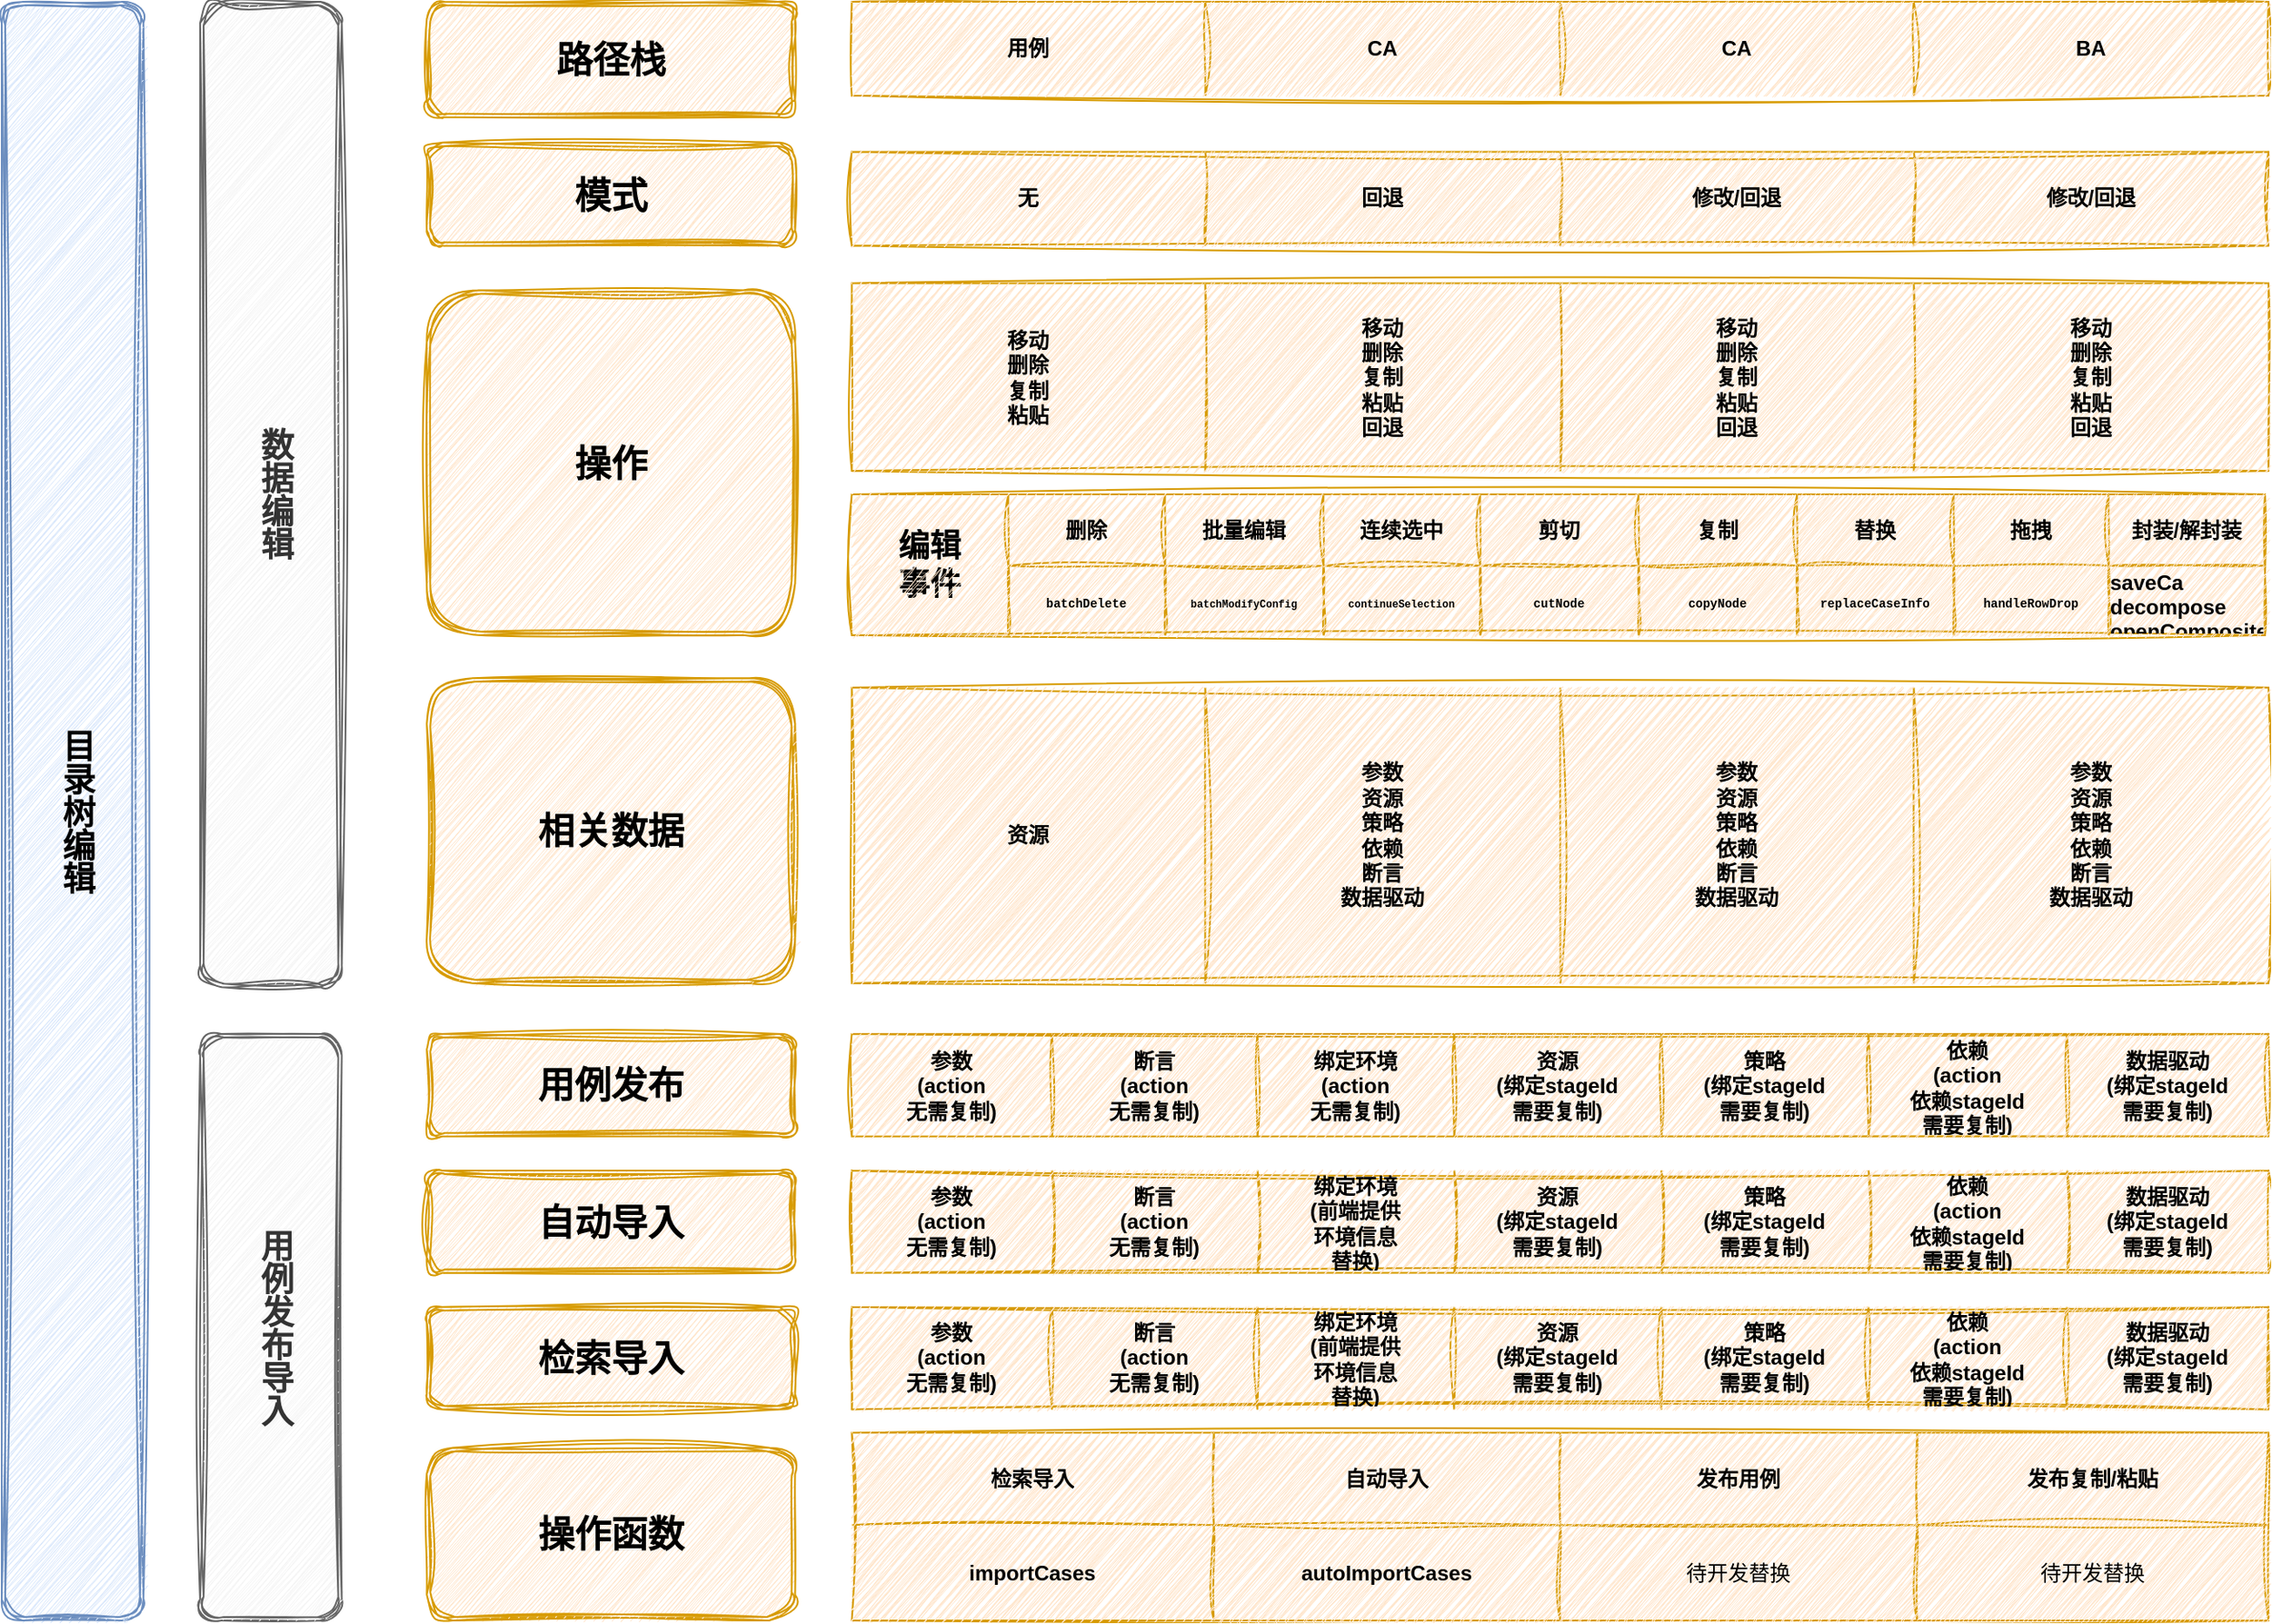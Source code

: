 <mxfile version="24.7.13">
  <diagram name="第 1 页" id="2jIvbOTID2RGHfevsf0Z">
    <mxGraphModel dx="1706" dy="1023" grid="0" gridSize="10" guides="1" tooltips="1" connect="1" arrows="1" fold="1" page="1" pageScale="1" pageWidth="1169" pageHeight="1654" math="0" shadow="0">
      <root>
        <mxCell id="0" />
        <mxCell id="1" parent="0" />
        <mxCell id="aJzNuYuJcPRWzjmUSJ6a-50" value="&lt;div style=&quot;&quot;&gt;&lt;span style=&quot;font-family: Verdana; background-color: initial;&quot;&gt;&lt;font style=&quot;font-size: 19px;&quot;&gt;&lt;b&gt;目录树编辑&lt;/b&gt;&lt;/font&gt;&lt;/span&gt;&lt;br&gt;&lt;/div&gt;" style="shape=ext;double=1;rounded=1;whiteSpace=wrap;html=1;align=center;verticalAlign=middle;fontFamily=Helvetica;fontSize=12;sketch=1;curveFitting=1;jiggle=2;fillColor=#dae8fc;strokeColor=#6c8ebf;horizontal=1;textDirection=vertical-lr;" parent="1" vertex="1">
          <mxGeometry x="370" y="160" width="81.375" height="930.0" as="geometry" />
        </mxCell>
        <mxCell id="kaHUVRl_LLqGkyTW9aTp-2" value="&lt;font face=&quot;Verdana&quot;&gt;&lt;span style=&quot;font-size: 19px;&quot;&gt;&lt;b&gt;数据编辑&lt;/b&gt;&lt;/span&gt;&lt;/font&gt;" style="shape=ext;double=1;rounded=1;whiteSpace=wrap;html=1;align=center;verticalAlign=middle;fontFamily=Helvetica;fontSize=12;sketch=1;curveFitting=1;jiggle=2;fillColor=#f5f5f5;strokeColor=#666666;horizontal=1;textDirection=vertical-lr;fontColor=#333333;" parent="1" vertex="1">
          <mxGeometry x="483.925" y="160" width="81.375" height="566.087" as="geometry" />
        </mxCell>
        <mxCell id="kaHUVRl_LLqGkyTW9aTp-3" value="&lt;font face=&quot;Verdana&quot;&gt;&lt;span style=&quot;font-size: 19px;&quot;&gt;&lt;b&gt;用例发布导入&lt;/b&gt;&lt;/span&gt;&lt;/font&gt;" style="shape=ext;double=1;rounded=1;whiteSpace=wrap;html=1;align=center;verticalAlign=middle;fontFamily=Helvetica;fontSize=12;sketch=1;curveFitting=1;jiggle=2;fillColor=#f5f5f5;strokeColor=#666666;horizontal=1;textDirection=vertical-lr;fontColor=#333333;" parent="1" vertex="1">
          <mxGeometry x="483.925" y="753.043" width="81.375" height="336.957" as="geometry" />
        </mxCell>
        <mxCell id="aJzNuYuJcPRWzjmUSJ6a-13" value="" style="shape=table;startSize=0;container=1;collapsible=0;childLayout=tableLayout;fillColor=#ffe6cc;strokeColor=#d79b00;sketch=1;curveFitting=1;jiggle=2;fontStyle=1;" parent="1" vertex="1">
          <mxGeometry x="858.25" y="160" width="813.75" height="53.913" as="geometry" />
        </mxCell>
        <mxCell id="aJzNuYuJcPRWzjmUSJ6a-14" value="" style="shape=tableRow;horizontal=0;startSize=0;swimlaneHead=0;swimlaneBody=0;strokeColor=#d79b00;top=0;left=0;bottom=0;right=0;collapsible=0;dropTarget=0;fillColor=#ffe6cc;points=[[0,0.5],[1,0.5]];portConstraint=eastwest;fontStyle=1;sketch=1;curveFitting=1;jiggle=2;" parent="aJzNuYuJcPRWzjmUSJ6a-13" vertex="1">
          <mxGeometry width="813.75" height="54" as="geometry" />
        </mxCell>
        <mxCell id="aJzNuYuJcPRWzjmUSJ6a-15" value="用例" style="shape=partialRectangle;html=1;whiteSpace=wrap;connectable=0;strokeColor=#d79b00;overflow=hidden;fillColor=#ffe6cc;top=0;left=0;bottom=0;right=0;pointerEvents=1;fontStyle=1;sketch=1;curveFitting=1;jiggle=2;" parent="aJzNuYuJcPRWzjmUSJ6a-14" vertex="1">
          <mxGeometry width="203" height="54" as="geometry">
            <mxRectangle width="203" height="54" as="alternateBounds" />
          </mxGeometry>
        </mxCell>
        <mxCell id="aJzNuYuJcPRWzjmUSJ6a-16" value="CA" style="shape=partialRectangle;html=1;whiteSpace=wrap;connectable=0;strokeColor=#d79b00;overflow=hidden;fillColor=#ffe6cc;top=0;left=0;bottom=0;right=0;pointerEvents=1;fontStyle=1;sketch=1;curveFitting=1;jiggle=2;" parent="aJzNuYuJcPRWzjmUSJ6a-14" vertex="1">
          <mxGeometry x="203" width="204" height="54" as="geometry">
            <mxRectangle width="204" height="54" as="alternateBounds" />
          </mxGeometry>
        </mxCell>
        <mxCell id="aJzNuYuJcPRWzjmUSJ6a-17" value="CA" style="shape=partialRectangle;html=1;whiteSpace=wrap;connectable=0;strokeColor=#d79b00;overflow=hidden;fillColor=#ffe6cc;top=0;left=0;bottom=0;right=0;pointerEvents=1;fontStyle=1;sketch=1;curveFitting=1;jiggle=2;" parent="aJzNuYuJcPRWzjmUSJ6a-14" vertex="1">
          <mxGeometry x="407" width="203" height="54" as="geometry">
            <mxRectangle width="203" height="54" as="alternateBounds" />
          </mxGeometry>
        </mxCell>
        <mxCell id="aJzNuYuJcPRWzjmUSJ6a-18" value="BA" style="shape=partialRectangle;html=1;whiteSpace=wrap;connectable=0;strokeColor=#d79b00;overflow=hidden;fillColor=#ffe6cc;top=0;left=0;bottom=0;right=0;pointerEvents=1;fontStyle=1;sketch=1;curveFitting=1;jiggle=2;" parent="aJzNuYuJcPRWzjmUSJ6a-14" vertex="1">
          <mxGeometry x="610" width="204" height="54" as="geometry">
            <mxRectangle width="204" height="54" as="alternateBounds" />
          </mxGeometry>
        </mxCell>
        <mxCell id="aJzNuYuJcPRWzjmUSJ6a-25" value="" style="shape=table;startSize=0;container=1;collapsible=0;childLayout=tableLayout;fillColor=#ffe6cc;strokeColor=#d79b00;sketch=1;curveFitting=1;jiggle=2;fontStyle=1;" parent="1" vertex="1">
          <mxGeometry x="858.25" y="321.739" width="813.75" height="107.826" as="geometry" />
        </mxCell>
        <mxCell id="aJzNuYuJcPRWzjmUSJ6a-26" value="" style="shape=tableRow;horizontal=0;startSize=0;swimlaneHead=0;swimlaneBody=0;strokeColor=#d79b00;top=0;left=0;bottom=0;right=0;collapsible=0;dropTarget=0;fillColor=#ffe6cc;points=[[0,0.5],[1,0.5]];portConstraint=eastwest;fontStyle=1;sketch=1;curveFitting=1;jiggle=2;" parent="aJzNuYuJcPRWzjmUSJ6a-25" vertex="1">
          <mxGeometry width="813.75" height="108" as="geometry" />
        </mxCell>
        <mxCell id="aJzNuYuJcPRWzjmUSJ6a-27" value="移动&lt;div&gt;删除&lt;/div&gt;&lt;div&gt;复制&lt;/div&gt;&lt;div&gt;粘贴&lt;/div&gt;" style="shape=partialRectangle;html=1;whiteSpace=wrap;connectable=0;strokeColor=#d79b00;overflow=hidden;fillColor=#ffe6cc;top=0;left=0;bottom=0;right=0;pointerEvents=1;fontStyle=1;sketch=1;curveFitting=1;jiggle=2;" parent="aJzNuYuJcPRWzjmUSJ6a-26" vertex="1">
          <mxGeometry width="203" height="108" as="geometry">
            <mxRectangle width="203" height="108" as="alternateBounds" />
          </mxGeometry>
        </mxCell>
        <mxCell id="aJzNuYuJcPRWzjmUSJ6a-28" value="移动&lt;div&gt;删除&lt;/div&gt;&lt;div&gt;复制&lt;/div&gt;&lt;div&gt;粘贴&lt;/div&gt;&lt;div&gt;回退&lt;/div&gt;" style="shape=partialRectangle;html=1;whiteSpace=wrap;connectable=0;strokeColor=#d79b00;overflow=hidden;fillColor=#ffe6cc;top=0;left=0;bottom=0;right=0;pointerEvents=1;fontStyle=1;sketch=1;curveFitting=1;jiggle=2;" parent="aJzNuYuJcPRWzjmUSJ6a-26" vertex="1">
          <mxGeometry x="203" width="204" height="108" as="geometry">
            <mxRectangle width="204" height="108" as="alternateBounds" />
          </mxGeometry>
        </mxCell>
        <mxCell id="aJzNuYuJcPRWzjmUSJ6a-29" value="移动&lt;div&gt;删除&lt;/div&gt;&lt;div&gt;复制&lt;/div&gt;&lt;div&gt;粘贴&lt;/div&gt;&lt;div&gt;回退&lt;/div&gt;" style="shape=partialRectangle;html=1;whiteSpace=wrap;connectable=0;strokeColor=#d79b00;overflow=hidden;fillColor=#ffe6cc;top=0;left=0;bottom=0;right=0;pointerEvents=1;fontStyle=1;sketch=1;curveFitting=1;jiggle=2;" parent="aJzNuYuJcPRWzjmUSJ6a-26" vertex="1">
          <mxGeometry x="407" width="203" height="108" as="geometry">
            <mxRectangle width="203" height="108" as="alternateBounds" />
          </mxGeometry>
        </mxCell>
        <mxCell id="aJzNuYuJcPRWzjmUSJ6a-30" value="移动&lt;div&gt;删除&lt;/div&gt;&lt;div&gt;复制&lt;/div&gt;&lt;div&gt;粘贴&lt;/div&gt;&lt;div&gt;回退&lt;/div&gt;" style="shape=partialRectangle;html=1;whiteSpace=wrap;connectable=0;strokeColor=#d79b00;overflow=hidden;fillColor=#ffe6cc;top=0;left=0;bottom=0;right=0;pointerEvents=1;fontStyle=1;sketch=1;curveFitting=1;jiggle=2;" parent="aJzNuYuJcPRWzjmUSJ6a-26" vertex="1">
          <mxGeometry x="610" width="204" height="108" as="geometry">
            <mxRectangle width="204" height="108" as="alternateBounds" />
          </mxGeometry>
        </mxCell>
        <mxCell id="aJzNuYuJcPRWzjmUSJ6a-31" value="" style="shape=table;startSize=0;container=1;collapsible=0;childLayout=tableLayout;fillColor=#ffe6cc;strokeColor=#d79b00;sketch=1;curveFitting=1;jiggle=2;fontStyle=1;" parent="1" vertex="1">
          <mxGeometry x="858.25" y="246.261" width="813.75" height="53.913" as="geometry" />
        </mxCell>
        <mxCell id="aJzNuYuJcPRWzjmUSJ6a-32" value="" style="shape=tableRow;horizontal=0;startSize=0;swimlaneHead=0;swimlaneBody=0;strokeColor=#d79b00;top=0;left=0;bottom=0;right=0;collapsible=0;dropTarget=0;fillColor=#ffe6cc;points=[[0,0.5],[1,0.5]];portConstraint=eastwest;fontStyle=1;sketch=1;curveFitting=1;jiggle=2;" parent="aJzNuYuJcPRWzjmUSJ6a-31" vertex="1">
          <mxGeometry width="813.75" height="54" as="geometry" />
        </mxCell>
        <mxCell id="aJzNuYuJcPRWzjmUSJ6a-33" value="无" style="shape=partialRectangle;html=1;whiteSpace=wrap;connectable=0;strokeColor=#d79b00;overflow=hidden;fillColor=#ffe6cc;top=0;left=0;bottom=0;right=0;pointerEvents=1;fontStyle=1;sketch=1;curveFitting=1;jiggle=2;" parent="aJzNuYuJcPRWzjmUSJ6a-32" vertex="1">
          <mxGeometry width="203" height="54" as="geometry">
            <mxRectangle width="203" height="54" as="alternateBounds" />
          </mxGeometry>
        </mxCell>
        <mxCell id="aJzNuYuJcPRWzjmUSJ6a-34" value="回退" style="shape=partialRectangle;html=1;whiteSpace=wrap;connectable=0;strokeColor=#d79b00;overflow=hidden;fillColor=#ffe6cc;top=0;left=0;bottom=0;right=0;pointerEvents=1;fontStyle=1;sketch=1;curveFitting=1;jiggle=2;" parent="aJzNuYuJcPRWzjmUSJ6a-32" vertex="1">
          <mxGeometry x="203" width="204" height="54" as="geometry">
            <mxRectangle width="204" height="54" as="alternateBounds" />
          </mxGeometry>
        </mxCell>
        <mxCell id="aJzNuYuJcPRWzjmUSJ6a-35" value="修改/回退" style="shape=partialRectangle;html=1;whiteSpace=wrap;connectable=0;strokeColor=#d79b00;overflow=hidden;fillColor=#ffe6cc;top=0;left=0;bottom=0;right=0;pointerEvents=1;fontStyle=1;sketch=1;curveFitting=1;jiggle=2;" parent="aJzNuYuJcPRWzjmUSJ6a-32" vertex="1">
          <mxGeometry x="407" width="203" height="54" as="geometry">
            <mxRectangle width="203" height="54" as="alternateBounds" />
          </mxGeometry>
        </mxCell>
        <mxCell id="aJzNuYuJcPRWzjmUSJ6a-36" value="修改/回退" style="shape=partialRectangle;html=1;whiteSpace=wrap;connectable=0;strokeColor=#d79b00;overflow=hidden;fillColor=#ffe6cc;top=0;left=0;bottom=0;right=0;pointerEvents=1;fontStyle=1;sketch=1;curveFitting=1;jiggle=2;" parent="aJzNuYuJcPRWzjmUSJ6a-32" vertex="1">
          <mxGeometry x="610" width="204" height="54" as="geometry">
            <mxRectangle width="204" height="54" as="alternateBounds" />
          </mxGeometry>
        </mxCell>
        <mxCell id="aJzNuYuJcPRWzjmUSJ6a-39" value="" style="shape=table;startSize=0;container=1;collapsible=0;childLayout=tableLayout;fillColor=#ffe6cc;strokeColor=#d79b00;sketch=1;curveFitting=1;jiggle=2;fontStyle=1;" parent="1" vertex="1">
          <mxGeometry x="858.25" y="554.023" width="813.75" height="169.826" as="geometry" />
        </mxCell>
        <mxCell id="aJzNuYuJcPRWzjmUSJ6a-40" value="" style="shape=tableRow;horizontal=0;startSize=0;swimlaneHead=0;swimlaneBody=0;strokeColor=#d79b00;top=0;left=0;bottom=0;right=0;collapsible=0;dropTarget=0;fillColor=#ffe6cc;points=[[0,0.5],[1,0.5]];portConstraint=eastwest;fontStyle=1;sketch=1;curveFitting=1;jiggle=2;" parent="aJzNuYuJcPRWzjmUSJ6a-39" vertex="1">
          <mxGeometry width="813.75" height="170" as="geometry" />
        </mxCell>
        <mxCell id="aJzNuYuJcPRWzjmUSJ6a-41" value="资源" style="shape=partialRectangle;html=1;whiteSpace=wrap;connectable=0;strokeColor=#d79b00;overflow=hidden;fillColor=#ffe6cc;top=0;left=0;bottom=0;right=0;pointerEvents=1;fontStyle=1;sketch=1;curveFitting=1;jiggle=2;" parent="aJzNuYuJcPRWzjmUSJ6a-40" vertex="1">
          <mxGeometry width="203" height="170" as="geometry">
            <mxRectangle width="203" height="170" as="alternateBounds" />
          </mxGeometry>
        </mxCell>
        <mxCell id="aJzNuYuJcPRWzjmUSJ6a-42" value="&lt;div&gt;参数&lt;/div&gt;资源&lt;div&gt;策略&lt;/div&gt;&lt;div&gt;依赖&lt;/div&gt;&lt;div&gt;断言&lt;/div&gt;&lt;div&gt;数据驱动&lt;/div&gt;" style="shape=partialRectangle;html=1;whiteSpace=wrap;connectable=0;strokeColor=#d79b00;overflow=hidden;fillColor=#ffe6cc;top=0;left=0;bottom=0;right=0;pointerEvents=1;fontStyle=1;sketch=1;curveFitting=1;jiggle=2;" parent="aJzNuYuJcPRWzjmUSJ6a-40" vertex="1">
          <mxGeometry x="203" width="204" height="170" as="geometry">
            <mxRectangle width="204" height="170" as="alternateBounds" />
          </mxGeometry>
        </mxCell>
        <mxCell id="aJzNuYuJcPRWzjmUSJ6a-43" value="&lt;div&gt;参数&lt;/div&gt;资源&lt;div&gt;策略&lt;/div&gt;&lt;div&gt;依赖&lt;/div&gt;&lt;div&gt;断言&lt;/div&gt;&lt;div&gt;数据驱动&lt;/div&gt;" style="shape=partialRectangle;html=1;whiteSpace=wrap;connectable=0;strokeColor=#d79b00;overflow=hidden;fillColor=#ffe6cc;top=0;left=0;bottom=0;right=0;pointerEvents=1;fontStyle=1;sketch=1;curveFitting=1;jiggle=2;" parent="aJzNuYuJcPRWzjmUSJ6a-40" vertex="1">
          <mxGeometry x="407" width="203" height="170" as="geometry">
            <mxRectangle width="203" height="170" as="alternateBounds" />
          </mxGeometry>
        </mxCell>
        <mxCell id="aJzNuYuJcPRWzjmUSJ6a-44" value="&lt;div&gt;参数&lt;/div&gt;资源&lt;div&gt;策略&lt;/div&gt;&lt;div&gt;依赖&lt;/div&gt;&lt;div&gt;断言&lt;/div&gt;&lt;div&gt;数据驱动&lt;/div&gt;" style="shape=partialRectangle;html=1;whiteSpace=wrap;connectable=0;strokeColor=#d79b00;overflow=hidden;fillColor=#ffe6cc;top=0;left=0;bottom=0;right=0;pointerEvents=1;fontStyle=1;sketch=1;curveFitting=1;jiggle=2;" parent="aJzNuYuJcPRWzjmUSJ6a-40" vertex="1">
          <mxGeometry x="610" width="204" height="170" as="geometry">
            <mxRectangle width="204" height="170" as="alternateBounds" />
          </mxGeometry>
        </mxCell>
        <mxCell id="aJzNuYuJcPRWzjmUSJ6a-46" value="&lt;span style=&quot;font-size: 21px; font-weight: 700; text-wrap: nowrap;&quot;&gt;路径栈&lt;/span&gt;" style="shape=ext;double=1;rounded=1;whiteSpace=wrap;html=1;strokeColor=#d79b00;align=center;verticalAlign=middle;fontFamily=Helvetica;fontSize=12;fillColor=#ffe6cc;sketch=1;curveFitting=1;jiggle=2;" parent="1" vertex="1">
          <mxGeometry x="614.125" y="160.0" width="211.575" height="66.259" as="geometry" />
        </mxCell>
        <mxCell id="aJzNuYuJcPRWzjmUSJ6a-47" value="&lt;span style=&quot;font-size: 21px; text-wrap: nowrap;&quot;&gt;&lt;b&gt;操作&lt;/b&gt;&lt;/span&gt;" style="shape=ext;double=1;rounded=1;whiteSpace=wrap;html=1;strokeColor=#d79b00;align=center;verticalAlign=middle;fontFamily=Helvetica;fontSize=12;fillColor=#ffe6cc;sketch=1;curveFitting=1;jiggle=2;" parent="1" vertex="1">
          <mxGeometry x="614.125" y="325.783" width="211.575" height="198.13" as="geometry" />
        </mxCell>
        <mxCell id="aJzNuYuJcPRWzjmUSJ6a-48" value="&lt;span style=&quot;font-size: 21px; font-weight: 700; text-wrap: nowrap;&quot;&gt;模式&lt;/span&gt;" style="shape=ext;double=1;rounded=1;whiteSpace=wrap;html=1;strokeColor=#d79b00;align=center;verticalAlign=middle;fontFamily=Helvetica;fontSize=12;fillColor=#ffe6cc;sketch=1;curveFitting=1;jiggle=2;" parent="1" vertex="1">
          <mxGeometry x="614.125" y="240.87" width="211.575" height="59.304" as="geometry" />
        </mxCell>
        <mxCell id="aJzNuYuJcPRWzjmUSJ6a-49" value="&lt;span style=&quot;font-size: 21px; font-weight: 700; text-wrap: nowrap;&quot;&gt;相关数据&lt;/span&gt;" style="shape=ext;double=1;rounded=1;whiteSpace=wrap;html=1;strokeColor=#d79b00;align=center;verticalAlign=middle;fontFamily=Helvetica;fontSize=12;fillColor=#ffe6cc;sketch=1;curveFitting=1;jiggle=2;" parent="1" vertex="1">
          <mxGeometry x="614.125" y="548.632" width="211.575" height="175.217" as="geometry" />
        </mxCell>
        <mxCell id="kaHUVRl_LLqGkyTW9aTp-51" value="" style="shape=table;startSize=0;container=1;collapsible=0;childLayout=tableLayout;sketch=1;curveFitting=1;jiggle=2;fillColor=#ffe6cc;strokeColor=#d79b00;fontStyle=1" parent="1" vertex="1">
          <mxGeometry x="858.25" y="443.04" width="811.75" height="80.87" as="geometry" />
        </mxCell>
        <mxCell id="kaHUVRl_LLqGkyTW9aTp-52" value="" style="shape=tableRow;horizontal=0;startSize=0;swimlaneHead=0;swimlaneBody=0;strokeColor=#d79b00;top=0;left=0;bottom=0;right=0;collapsible=0;dropTarget=0;fillColor=#ffe6cc;points=[[0,0.5],[1,0.5]];portConstraint=eastwest;sketch=1;curveFitting=1;jiggle=2;fontStyle=1" parent="kaHUVRl_LLqGkyTW9aTp-51" vertex="1">
          <mxGeometry width="811.75" height="41" as="geometry" />
        </mxCell>
        <mxCell id="kaHUVRl_LLqGkyTW9aTp-53" value="&lt;font style=&quot;font-size: 18px;&quot;&gt;&lt;span&gt;编辑&lt;/span&gt;&lt;/font&gt;&lt;div style=&quot;font-size: 18px;&quot;&gt;&lt;font style=&quot;font-size: 18px;&quot;&gt;&lt;span&gt;事件&lt;/span&gt;&lt;/font&gt;&lt;/div&gt;" style="shape=partialRectangle;html=1;whiteSpace=wrap;connectable=0;strokeColor=#d79b00;overflow=hidden;fillColor=#ffe6cc;top=0;left=0;bottom=0;right=0;pointerEvents=1;sketch=1;curveFitting=1;jiggle=2;rowspan=2;colspan=1;fontStyle=1" parent="kaHUVRl_LLqGkyTW9aTp-52" vertex="1">
          <mxGeometry width="90" height="81" as="geometry">
            <mxRectangle width="90" height="41" as="alternateBounds" />
          </mxGeometry>
        </mxCell>
        <mxCell id="kaHUVRl_LLqGkyTW9aTp-54" value="&lt;span&gt;删除&lt;/span&gt;" style="shape=partialRectangle;html=1;whiteSpace=wrap;connectable=0;strokeColor=#d79b00;overflow=hidden;fillColor=#ffe6cc;top=0;left=0;bottom=0;right=0;pointerEvents=1;sketch=1;curveFitting=1;jiggle=2;fontStyle=1" parent="kaHUVRl_LLqGkyTW9aTp-52" vertex="1">
          <mxGeometry x="90" width="90" height="41" as="geometry">
            <mxRectangle width="90" height="41" as="alternateBounds" />
          </mxGeometry>
        </mxCell>
        <mxCell id="kaHUVRl_LLqGkyTW9aTp-55" value="&lt;span&gt;批量编辑&lt;/span&gt;" style="shape=partialRectangle;html=1;whiteSpace=wrap;connectable=0;strokeColor=#d79b00;overflow=hidden;fillColor=#ffe6cc;top=0;left=0;bottom=0;right=0;pointerEvents=1;sketch=1;curveFitting=1;jiggle=2;fontStyle=1" parent="kaHUVRl_LLqGkyTW9aTp-52" vertex="1">
          <mxGeometry x="180" width="91" height="41" as="geometry">
            <mxRectangle width="91" height="41" as="alternateBounds" />
          </mxGeometry>
        </mxCell>
        <mxCell id="kaHUVRl_LLqGkyTW9aTp-56" value="&lt;span style=&quot;&quot;&gt;连续选中&lt;/span&gt;" style="shape=partialRectangle;html=1;whiteSpace=wrap;connectable=0;strokeColor=#d79b00;overflow=hidden;fillColor=#ffe6cc;top=0;left=0;bottom=0;right=0;pointerEvents=1;sketch=1;curveFitting=1;jiggle=2;fontStyle=1" parent="kaHUVRl_LLqGkyTW9aTp-52" vertex="1">
          <mxGeometry x="271" width="90" height="41" as="geometry">
            <mxRectangle width="90" height="41" as="alternateBounds" />
          </mxGeometry>
        </mxCell>
        <mxCell id="kaHUVRl_LLqGkyTW9aTp-57" value="&lt;span style=&quot;&quot;&gt;剪切&lt;/span&gt;" style="shape=partialRectangle;html=1;whiteSpace=wrap;connectable=0;strokeColor=#d79b00;overflow=hidden;fillColor=#ffe6cc;top=0;left=0;bottom=0;right=0;pointerEvents=1;sketch=1;curveFitting=1;jiggle=2;fontStyle=1" parent="kaHUVRl_LLqGkyTW9aTp-52" vertex="1">
          <mxGeometry x="361" width="91" height="41" as="geometry">
            <mxRectangle width="91" height="41" as="alternateBounds" />
          </mxGeometry>
        </mxCell>
        <mxCell id="kaHUVRl_LLqGkyTW9aTp-58" value="&lt;span style=&quot;&quot;&gt;复制&lt;/span&gt;" style="shape=partialRectangle;html=1;whiteSpace=wrap;connectable=0;strokeColor=#d79b00;overflow=hidden;fillColor=#ffe6cc;top=0;left=0;bottom=0;right=0;pointerEvents=1;sketch=1;curveFitting=1;jiggle=2;fontStyle=1" parent="kaHUVRl_LLqGkyTW9aTp-52" vertex="1">
          <mxGeometry x="452" width="91" height="41" as="geometry">
            <mxRectangle width="91" height="41" as="alternateBounds" />
          </mxGeometry>
        </mxCell>
        <mxCell id="kaHUVRl_LLqGkyTW9aTp-59" value="&lt;span style=&quot;&quot;&gt;替换&lt;/span&gt;" style="shape=partialRectangle;html=1;whiteSpace=wrap;connectable=0;strokeColor=#d79b00;overflow=hidden;fillColor=#ffe6cc;top=0;left=0;bottom=0;right=0;pointerEvents=1;sketch=1;curveFitting=1;jiggle=2;fontStyle=1" parent="kaHUVRl_LLqGkyTW9aTp-52" vertex="1">
          <mxGeometry x="543" width="90" height="41" as="geometry">
            <mxRectangle width="90" height="41" as="alternateBounds" />
          </mxGeometry>
        </mxCell>
        <mxCell id="kaHUVRl_LLqGkyTW9aTp-84" value="&lt;span style=&quot;&quot;&gt;拖拽&lt;/span&gt;" style="shape=partialRectangle;html=1;whiteSpace=wrap;connectable=0;strokeColor=#d79b00;overflow=hidden;fillColor=#ffe6cc;top=0;left=0;bottom=0;right=0;pointerEvents=1;sketch=1;curveFitting=1;jiggle=2;fontStyle=1" parent="kaHUVRl_LLqGkyTW9aTp-52" vertex="1">
          <mxGeometry x="633" width="89" height="41" as="geometry">
            <mxRectangle width="89" height="41" as="alternateBounds" />
          </mxGeometry>
        </mxCell>
        <mxCell id="EVQt4OnS-cqMupzdGhZp-2" value="&lt;span style=&quot;&quot;&gt;封装/解封装&lt;/span&gt;" style="shape=partialRectangle;html=1;whiteSpace=wrap;connectable=0;strokeColor=#d79b00;overflow=hidden;fillColor=#ffe6cc;top=0;left=0;bottom=0;right=0;pointerEvents=1;sketch=1;curveFitting=1;jiggle=2;fontStyle=1" vertex="1" parent="kaHUVRl_LLqGkyTW9aTp-52">
          <mxGeometry x="722" width="90" height="41" as="geometry">
            <mxRectangle width="90" height="41" as="alternateBounds" />
          </mxGeometry>
        </mxCell>
        <mxCell id="kaHUVRl_LLqGkyTW9aTp-60" value="" style="shape=tableRow;horizontal=0;startSize=0;swimlaneHead=0;swimlaneBody=0;strokeColor=#d79b00;top=0;left=0;bottom=0;right=0;collapsible=0;dropTarget=0;fillColor=#ffe6cc;points=[[0,0.5],[1,0.5]];portConstraint=eastwest;sketch=1;curveFitting=1;jiggle=2;fontStyle=1" parent="kaHUVRl_LLqGkyTW9aTp-51" vertex="1">
          <mxGeometry y="41" width="811.75" height="40" as="geometry" />
        </mxCell>
        <mxCell id="kaHUVRl_LLqGkyTW9aTp-61" value="" style="shape=partialRectangle;html=1;whiteSpace=wrap;connectable=0;strokeColor=#b85450;overflow=hidden;fillColor=#f8cecc;top=0;left=0;bottom=0;right=0;pointerEvents=1;sketch=1;curveFitting=1;jiggle=2;" parent="kaHUVRl_LLqGkyTW9aTp-60" vertex="1" visible="0">
          <mxGeometry width="90" height="40" as="geometry">
            <mxRectangle width="90" height="40" as="alternateBounds" />
          </mxGeometry>
        </mxCell>
        <mxCell id="kaHUVRl_LLqGkyTW9aTp-62" value="&lt;span style=&quot;font-family: Consolas, &amp;quot;Courier New&amp;quot;, monospace; font-size: 7px; white-space: pre;&quot;&gt;batchDelete&lt;/span&gt;" style="shape=partialRectangle;html=1;whiteSpace=wrap;connectable=0;strokeColor=#d79b00;overflow=hidden;fillColor=#ffe6cc;top=0;left=0;bottom=0;right=0;pointerEvents=1;sketch=1;curveFitting=1;jiggle=2;fontStyle=1" parent="kaHUVRl_LLqGkyTW9aTp-60" vertex="1">
          <mxGeometry x="90" width="90" height="40" as="geometry">
            <mxRectangle width="90" height="40" as="alternateBounds" />
          </mxGeometry>
        </mxCell>
        <mxCell id="kaHUVRl_LLqGkyTW9aTp-63" value="&lt;span style=&quot;font-family: Consolas, &amp;quot;Courier New&amp;quot;, monospace; white-space: pre;&quot;&gt;&lt;font style=&quot;font-size: 6px;&quot;&gt;batchModifyConfig&lt;/font&gt;&lt;/span&gt;" style="shape=partialRectangle;html=1;whiteSpace=wrap;connectable=0;strokeColor=#d79b00;overflow=hidden;fillColor=#ffe6cc;top=0;left=0;bottom=0;right=0;pointerEvents=1;sketch=1;curveFitting=1;jiggle=2;fontStyle=1" parent="kaHUVRl_LLqGkyTW9aTp-60" vertex="1">
          <mxGeometry x="180" width="91" height="40" as="geometry">
            <mxRectangle width="91" height="40" as="alternateBounds" />
          </mxGeometry>
        </mxCell>
        <mxCell id="kaHUVRl_LLqGkyTW9aTp-64" value="&lt;span style=&quot;font-family: Consolas, &amp;quot;Courier New&amp;quot;, monospace; font-size: 6px; white-space: pre;&quot;&gt;continueSelection&lt;/span&gt;" style="shape=partialRectangle;html=1;whiteSpace=wrap;connectable=0;strokeColor=#d79b00;overflow=hidden;fillColor=#ffe6cc;top=0;left=0;bottom=0;right=0;pointerEvents=1;sketch=1;curveFitting=1;jiggle=2;fontStyle=1" parent="kaHUVRl_LLqGkyTW9aTp-60" vertex="1">
          <mxGeometry x="271" width="90" height="40" as="geometry">
            <mxRectangle width="90" height="40" as="alternateBounds" />
          </mxGeometry>
        </mxCell>
        <mxCell id="kaHUVRl_LLqGkyTW9aTp-65" value="&lt;span style=&quot;font-family: Consolas, &amp;quot;Courier New&amp;quot;, monospace; font-size: 7px; white-space: pre;&quot;&gt;cutNode&lt;/span&gt;" style="shape=partialRectangle;html=1;whiteSpace=wrap;connectable=0;strokeColor=#d79b00;overflow=hidden;fillColor=#ffe6cc;top=0;left=0;bottom=0;right=0;pointerEvents=1;sketch=1;curveFitting=1;jiggle=2;fontStyle=1" parent="kaHUVRl_LLqGkyTW9aTp-60" vertex="1">
          <mxGeometry x="361" width="91" height="40" as="geometry">
            <mxRectangle width="91" height="40" as="alternateBounds" />
          </mxGeometry>
        </mxCell>
        <mxCell id="kaHUVRl_LLqGkyTW9aTp-66" value="&lt;span style=&quot;font-family: Consolas, &amp;quot;Courier New&amp;quot;, monospace; font-size: 7px; white-space: pre;&quot;&gt;copyNode&lt;/span&gt;" style="shape=partialRectangle;html=1;whiteSpace=wrap;connectable=0;strokeColor=#d79b00;overflow=hidden;fillColor=#ffe6cc;top=0;left=0;bottom=0;right=0;pointerEvents=1;sketch=1;curveFitting=1;jiggle=2;fontStyle=1" parent="kaHUVRl_LLqGkyTW9aTp-60" vertex="1">
          <mxGeometry x="452" width="91" height="40" as="geometry">
            <mxRectangle width="91" height="40" as="alternateBounds" />
          </mxGeometry>
        </mxCell>
        <mxCell id="kaHUVRl_LLqGkyTW9aTp-67" value="&lt;span style=&quot;font-family: Consolas, &amp;quot;Courier New&amp;quot;, monospace; font-size: 7px; white-space: pre;&quot;&gt;replaceCaseInfo&lt;/span&gt;" style="shape=partialRectangle;html=1;whiteSpace=wrap;connectable=0;strokeColor=#d79b00;overflow=hidden;fillColor=#ffe6cc;top=0;left=0;bottom=0;right=0;pointerEvents=1;sketch=1;curveFitting=1;jiggle=2;fontStyle=1" parent="kaHUVRl_LLqGkyTW9aTp-60" vertex="1">
          <mxGeometry x="543" width="90" height="40" as="geometry">
            <mxRectangle width="90" height="40" as="alternateBounds" />
          </mxGeometry>
        </mxCell>
        <mxCell id="kaHUVRl_LLqGkyTW9aTp-85" value="&lt;span style=&quot;font-family: Consolas, &amp;quot;Courier New&amp;quot;, monospace; font-size: 7px; white-space: pre;&quot;&gt;handleRowDrop&lt;/span&gt;" style="shape=partialRectangle;html=1;whiteSpace=wrap;connectable=0;strokeColor=#d79b00;overflow=hidden;fillColor=#ffe6cc;top=0;left=0;bottom=0;right=0;pointerEvents=1;sketch=1;curveFitting=1;jiggle=2;fontStyle=1" parent="kaHUVRl_LLqGkyTW9aTp-60" vertex="1">
          <mxGeometry x="633" width="89" height="40" as="geometry">
            <mxRectangle width="89" height="40" as="alternateBounds" />
          </mxGeometry>
        </mxCell>
        <mxCell id="EVQt4OnS-cqMupzdGhZp-3" value="&lt;div style=&quot;text-align: left;&quot;&gt;&lt;span style=&quot;background-color: initial;&quot;&gt;saveCa&lt;/span&gt;&lt;/div&gt;&lt;div style=&quot;text-align: left;&quot;&gt;&lt;span&gt;decompose&lt;/span&gt;&lt;/div&gt;&lt;div style=&quot;text-align: left;&quot;&gt;&lt;span&gt;openCompositeActionDialog&lt;br&gt;&lt;/span&gt;&lt;/div&gt;" style="shape=partialRectangle;html=1;whiteSpace=wrap;connectable=0;strokeColor=#d79b00;overflow=hidden;fillColor=#ffe6cc;top=0;left=0;bottom=0;right=0;pointerEvents=1;sketch=1;curveFitting=1;jiggle=2;fontStyle=1" vertex="1" parent="kaHUVRl_LLqGkyTW9aTp-60">
          <mxGeometry x="722" width="90" height="40" as="geometry">
            <mxRectangle width="90" height="40" as="alternateBounds" />
          </mxGeometry>
        </mxCell>
        <mxCell id="kaHUVRl_LLqGkyTW9aTp-92" value="&lt;span style=&quot;font-size: 21px; text-wrap: nowrap;&quot;&gt;&lt;b&gt;自动导入&lt;/b&gt;&lt;/span&gt;" style="shape=ext;double=1;rounded=1;whiteSpace=wrap;html=1;strokeColor=#d79b00;align=center;verticalAlign=middle;fontFamily=Helvetica;fontSize=12;fillColor=#ffe6cc;sketch=1;curveFitting=1;jiggle=2;" parent="1" vertex="1">
          <mxGeometry x="614.125" y="831.46" width="211.575" height="58.819" as="geometry" />
        </mxCell>
        <mxCell id="kaHUVRl_LLqGkyTW9aTp-93" value="&lt;span style=&quot;font-size: 21px; text-wrap: nowrap;&quot;&gt;&lt;b&gt;检索导入&lt;/b&gt;&lt;/span&gt;" style="shape=ext;double=1;rounded=1;whiteSpace=wrap;html=1;strokeColor=#d79b00;align=center;verticalAlign=middle;fontFamily=Helvetica;fontSize=12;fillColor=#ffe6cc;sketch=1;curveFitting=1;jiggle=2;" parent="1" vertex="1">
          <mxGeometry x="614.125" y="909.877" width="211.575" height="58.819" as="geometry" />
        </mxCell>
        <mxCell id="kaHUVRl_LLqGkyTW9aTp-94" value="&lt;span style=&quot;font-size: 21px; text-wrap: nowrap;&quot;&gt;&lt;b&gt;用例发布&lt;/b&gt;&lt;/span&gt;" style="shape=ext;double=1;rounded=1;whiteSpace=wrap;html=1;strokeColor=#d79b00;align=center;verticalAlign=middle;fontFamily=Helvetica;fontSize=12;fillColor=#ffe6cc;sketch=1;curveFitting=1;jiggle=2;" parent="1" vertex="1">
          <mxGeometry x="614.125" y="753.043" width="211.575" height="58.819" as="geometry" />
        </mxCell>
        <mxCell id="kaHUVRl_LLqGkyTW9aTp-117" value="" style="shape=table;startSize=0;container=1;collapsible=0;childLayout=tableLayout;sketch=1;curveFitting=1;jiggle=2;fillColor=#ffe6cc;strokeColor=#d79b00;" parent="1" vertex="1">
          <mxGeometry x="858.25" y="753.043" width="813.75" height="58.819" as="geometry" />
        </mxCell>
        <mxCell id="kaHUVRl_LLqGkyTW9aTp-118" value="" style="shape=tableRow;horizontal=0;startSize=0;swimlaneHead=0;swimlaneBody=0;strokeColor=#d79b00;top=0;left=0;bottom=0;right=0;collapsible=0;dropTarget=0;fillColor=#ffe6cc;points=[[0,0.5],[1,0.5]];portConstraint=eastwest;sketch=1;curveFitting=1;jiggle=2;" parent="kaHUVRl_LLqGkyTW9aTp-117" vertex="1">
          <mxGeometry width="813.75" height="59" as="geometry" />
        </mxCell>
        <mxCell id="kaHUVRl_LLqGkyTW9aTp-119" value="&lt;div style=&quot;font-weight: 700;&quot;&gt;参数&lt;/div&gt;&lt;div style=&quot;font-weight: 700;&quot;&gt;(action&lt;/div&gt;&lt;div style=&quot;font-weight: 700;&quot;&gt;无需复制)&lt;/div&gt;" style="shape=partialRectangle;html=1;whiteSpace=wrap;connectable=0;strokeColor=#d79b00;overflow=hidden;fillColor=#ffe6cc;top=0;left=0;bottom=0;right=0;pointerEvents=1;sketch=1;curveFitting=1;jiggle=2;" parent="kaHUVRl_LLqGkyTW9aTp-118" vertex="1">
          <mxGeometry width="115" height="59" as="geometry">
            <mxRectangle width="115" height="59" as="alternateBounds" />
          </mxGeometry>
        </mxCell>
        <mxCell id="kaHUVRl_LLqGkyTW9aTp-120" value="&lt;div style=&quot;font-weight: 700;&quot;&gt;&lt;div&gt;断言&lt;/div&gt;&lt;div&gt;&lt;div&gt;(action&lt;/div&gt;&lt;div&gt;无需复制)&lt;/div&gt;&lt;/div&gt;&lt;/div&gt;" style="shape=partialRectangle;html=1;whiteSpace=wrap;connectable=0;strokeColor=#d79b00;overflow=hidden;fillColor=#ffe6cc;top=0;left=0;bottom=0;right=0;pointerEvents=1;sketch=1;curveFitting=1;jiggle=2;" parent="kaHUVRl_LLqGkyTW9aTp-118" vertex="1">
          <mxGeometry x="115" width="118" height="59" as="geometry">
            <mxRectangle width="118" height="59" as="alternateBounds" />
          </mxGeometry>
        </mxCell>
        <mxCell id="kaHUVRl_LLqGkyTW9aTp-121" value="&lt;div style=&quot;font-weight: 700;&quot;&gt;&lt;b&gt;绑定环境&lt;/b&gt;&lt;br style=&quot;font-weight: 400;&quot;&gt;&lt;div style=&quot;font-weight: 400;&quot;&gt;&lt;div style=&quot;font-weight: 700;&quot;&gt;&lt;div&gt;(&lt;span style=&quot;background-color: initial;&quot;&gt;action&lt;/span&gt;&lt;/div&gt;&lt;div&gt;&lt;span style=&quot;background-color: initial;&quot;&gt;无需复制&lt;/span&gt;&lt;span style=&quot;background-color: initial;&quot;&gt;)&lt;/span&gt;&lt;/div&gt;&lt;/div&gt;&lt;/div&gt;&lt;/div&gt;" style="shape=partialRectangle;html=1;whiteSpace=wrap;connectable=0;strokeColor=#d79b00;overflow=hidden;fillColor=#ffe6cc;top=0;left=0;bottom=0;right=0;pointerEvents=1;sketch=1;curveFitting=1;jiggle=2;" parent="kaHUVRl_LLqGkyTW9aTp-118" vertex="1">
          <mxGeometry x="233" width="113" height="59" as="geometry">
            <mxRectangle width="113" height="59" as="alternateBounds" />
          </mxGeometry>
        </mxCell>
        <mxCell id="kaHUVRl_LLqGkyTW9aTp-122" value="&lt;span style=&quot;font-weight: 700;&quot;&gt;资源&lt;/span&gt;&lt;div&gt;&lt;div style=&quot;font-weight: 700;&quot;&gt;(绑定stageId&lt;/div&gt;&lt;div style=&quot;font-weight: 700;&quot;&gt;需要复制&lt;span style=&quot;background-color: initial;&quot;&gt;)&lt;/span&gt;&lt;/div&gt;&lt;/div&gt;" style="shape=partialRectangle;html=1;whiteSpace=wrap;connectable=0;strokeColor=#d79b00;overflow=hidden;fillColor=#ffe6cc;top=0;left=0;bottom=0;right=0;pointerEvents=1;sketch=1;curveFitting=1;jiggle=2;" parent="kaHUVRl_LLqGkyTW9aTp-118" vertex="1">
          <mxGeometry x="346" width="119" height="59" as="geometry">
            <mxRectangle width="119" height="59" as="alternateBounds" />
          </mxGeometry>
        </mxCell>
        <mxCell id="kaHUVRl_LLqGkyTW9aTp-123" value="&lt;div style=&quot;font-weight: 700;&quot;&gt;策略&lt;/div&gt;&lt;div style=&quot;font-weight: 700;&quot;&gt;&lt;div&gt;(绑定stageId&lt;/div&gt;&lt;div&gt;需要复制&lt;span style=&quot;background-color: initial;&quot;&gt;)&lt;/span&gt;&lt;/div&gt;&lt;/div&gt;" style="shape=partialRectangle;html=1;whiteSpace=wrap;connectable=0;strokeColor=#d79b00;overflow=hidden;fillColor=#ffe6cc;top=0;left=0;bottom=0;right=0;pointerEvents=1;sketch=1;curveFitting=1;jiggle=2;" parent="kaHUVRl_LLqGkyTW9aTp-118" vertex="1">
          <mxGeometry x="465" width="119" height="59" as="geometry">
            <mxRectangle width="119" height="59" as="alternateBounds" />
          </mxGeometry>
        </mxCell>
        <mxCell id="kaHUVRl_LLqGkyTW9aTp-124" value="&lt;div style=&quot;font-weight: 700;&quot;&gt;依赖&lt;/div&gt;&lt;div style=&quot;font-weight: 700;&quot;&gt;&lt;div&gt;(action&lt;/div&gt;&lt;div&gt;依赖stageId&lt;/div&gt;&lt;div&gt;需要复制)&lt;/div&gt;&lt;/div&gt;" style="shape=partialRectangle;html=1;whiteSpace=wrap;connectable=0;strokeColor=#d79b00;overflow=hidden;fillColor=#ffe6cc;top=0;left=0;bottom=0;right=0;pointerEvents=1;sketch=1;curveFitting=1;jiggle=2;" parent="kaHUVRl_LLqGkyTW9aTp-118" vertex="1">
          <mxGeometry x="584" width="114" height="59" as="geometry">
            <mxRectangle width="114" height="59" as="alternateBounds" />
          </mxGeometry>
        </mxCell>
        <mxCell id="kaHUVRl_LLqGkyTW9aTp-141" value="&lt;div style=&quot;font-weight: 700;&quot;&gt;数据驱动&lt;div style=&quot;font-weight: 400;&quot;&gt;&lt;div style=&quot;font-weight: 700;&quot;&gt;&lt;div&gt;(绑定stageId&lt;/div&gt;&lt;div&gt;需要复制&lt;span style=&quot;background-color: initial;&quot;&gt;)&lt;/span&gt;&lt;/div&gt;&lt;/div&gt;&lt;/div&gt;&lt;/div&gt;" style="shape=partialRectangle;html=1;whiteSpace=wrap;connectable=0;strokeColor=#d79b00;overflow=hidden;fillColor=#ffe6cc;top=0;left=0;bottom=0;right=0;pointerEvents=1;sketch=1;curveFitting=1;jiggle=2;" parent="kaHUVRl_LLqGkyTW9aTp-118" vertex="1">
          <mxGeometry x="698" width="116" height="59" as="geometry">
            <mxRectangle width="116" height="59" as="alternateBounds" />
          </mxGeometry>
        </mxCell>
        <mxCell id="kaHUVRl_LLqGkyTW9aTp-142" value="" style="shape=table;startSize=0;container=1;collapsible=0;childLayout=tableLayout;sketch=1;curveFitting=1;jiggle=2;fillColor=#ffe6cc;strokeColor=#d79b00;" parent="1" vertex="1">
          <mxGeometry x="858.25" y="831.46" width="813.75" height="58.819" as="geometry" />
        </mxCell>
        <mxCell id="kaHUVRl_LLqGkyTW9aTp-143" value="" style="shape=tableRow;horizontal=0;startSize=0;swimlaneHead=0;swimlaneBody=0;strokeColor=#d79b00;top=0;left=0;bottom=0;right=0;collapsible=0;dropTarget=0;fillColor=#ffe6cc;points=[[0,0.5],[1,0.5]];portConstraint=eastwest;sketch=1;curveFitting=1;jiggle=2;" parent="kaHUVRl_LLqGkyTW9aTp-142" vertex="1">
          <mxGeometry width="813.75" height="59" as="geometry" />
        </mxCell>
        <mxCell id="kaHUVRl_LLqGkyTW9aTp-144" value="&lt;div style=&quot;font-weight: 700;&quot;&gt;参数&lt;/div&gt;&lt;div style=&quot;font-weight: 700;&quot;&gt;(action&lt;/div&gt;&lt;div style=&quot;font-weight: 700;&quot;&gt;无需复制)&lt;/div&gt;" style="shape=partialRectangle;html=1;whiteSpace=wrap;connectable=0;strokeColor=#d79b00;overflow=hidden;fillColor=#ffe6cc;top=0;left=0;bottom=0;right=0;pointerEvents=1;sketch=1;curveFitting=1;jiggle=2;" parent="kaHUVRl_LLqGkyTW9aTp-143" vertex="1">
          <mxGeometry width="115" height="59" as="geometry">
            <mxRectangle width="115" height="59" as="alternateBounds" />
          </mxGeometry>
        </mxCell>
        <mxCell id="kaHUVRl_LLqGkyTW9aTp-145" value="&lt;div style=&quot;font-weight: 700;&quot;&gt;&lt;div&gt;断言&lt;/div&gt;&lt;div&gt;&lt;div&gt;(action&lt;/div&gt;&lt;div&gt;无需复制)&lt;/div&gt;&lt;/div&gt;&lt;/div&gt;" style="shape=partialRectangle;html=1;whiteSpace=wrap;connectable=0;strokeColor=#d79b00;overflow=hidden;fillColor=#ffe6cc;top=0;left=0;bottom=0;right=0;pointerEvents=1;sketch=1;curveFitting=1;jiggle=2;" parent="kaHUVRl_LLqGkyTW9aTp-143" vertex="1">
          <mxGeometry x="115" width="118" height="59" as="geometry">
            <mxRectangle width="118" height="59" as="alternateBounds" />
          </mxGeometry>
        </mxCell>
        <mxCell id="kaHUVRl_LLqGkyTW9aTp-146" value="&lt;div style=&quot;font-weight: 700;&quot;&gt;&lt;b&gt;绑定环境&lt;/b&gt;&lt;br style=&quot;font-weight: 400;&quot;&gt;&lt;div style=&quot;font-weight: 400;&quot;&gt;&lt;div style=&quot;font-weight: 700;&quot;&gt;&lt;div&gt;(前端提供&lt;/div&gt;&lt;div&gt;&lt;span style=&quot;background-color: initial;&quot;&gt;环境信息&lt;/span&gt;&lt;/div&gt;&lt;div&gt;&lt;span style=&quot;background-color: initial;&quot;&gt;替换)&lt;/span&gt;&lt;/div&gt;&lt;/div&gt;&lt;/div&gt;&lt;/div&gt;" style="shape=partialRectangle;html=1;whiteSpace=wrap;connectable=0;strokeColor=#d79b00;overflow=hidden;fillColor=#ffe6cc;top=0;left=0;bottom=0;right=0;pointerEvents=1;sketch=1;curveFitting=1;jiggle=2;" parent="kaHUVRl_LLqGkyTW9aTp-143" vertex="1">
          <mxGeometry x="233" width="113" height="59" as="geometry">
            <mxRectangle width="113" height="59" as="alternateBounds" />
          </mxGeometry>
        </mxCell>
        <mxCell id="kaHUVRl_LLqGkyTW9aTp-147" value="&lt;span style=&quot;font-weight: 700;&quot;&gt;资源&lt;/span&gt;&lt;div&gt;&lt;div style=&quot;font-weight: 700;&quot;&gt;(绑定stageId&lt;/div&gt;&lt;div style=&quot;font-weight: 700;&quot;&gt;需要复制&lt;span style=&quot;background-color: initial;&quot;&gt;)&lt;/span&gt;&lt;/div&gt;&lt;/div&gt;" style="shape=partialRectangle;html=1;whiteSpace=wrap;connectable=0;strokeColor=#d79b00;overflow=hidden;fillColor=#ffe6cc;top=0;left=0;bottom=0;right=0;pointerEvents=1;sketch=1;curveFitting=1;jiggle=2;" parent="kaHUVRl_LLqGkyTW9aTp-143" vertex="1">
          <mxGeometry x="346" width="119" height="59" as="geometry">
            <mxRectangle width="119" height="59" as="alternateBounds" />
          </mxGeometry>
        </mxCell>
        <mxCell id="kaHUVRl_LLqGkyTW9aTp-148" value="&lt;div style=&quot;font-weight: 700;&quot;&gt;策略&lt;/div&gt;&lt;div style=&quot;font-weight: 700;&quot;&gt;&lt;div&gt;(绑定stageId&lt;/div&gt;&lt;div&gt;需要复制&lt;span style=&quot;background-color: initial;&quot;&gt;)&lt;/span&gt;&lt;/div&gt;&lt;/div&gt;" style="shape=partialRectangle;html=1;whiteSpace=wrap;connectable=0;strokeColor=#d79b00;overflow=hidden;fillColor=#ffe6cc;top=0;left=0;bottom=0;right=0;pointerEvents=1;sketch=1;curveFitting=1;jiggle=2;" parent="kaHUVRl_LLqGkyTW9aTp-143" vertex="1">
          <mxGeometry x="465" width="119" height="59" as="geometry">
            <mxRectangle width="119" height="59" as="alternateBounds" />
          </mxGeometry>
        </mxCell>
        <mxCell id="kaHUVRl_LLqGkyTW9aTp-149" value="&lt;div style=&quot;font-weight: 700;&quot;&gt;依赖&lt;/div&gt;&lt;div style=&quot;font-weight: 700;&quot;&gt;&lt;div&gt;(action&lt;/div&gt;&lt;div&gt;依赖stageId&lt;/div&gt;&lt;div&gt;需要复制)&lt;/div&gt;&lt;/div&gt;" style="shape=partialRectangle;html=1;whiteSpace=wrap;connectable=0;strokeColor=#d79b00;overflow=hidden;fillColor=#ffe6cc;top=0;left=0;bottom=0;right=0;pointerEvents=1;sketch=1;curveFitting=1;jiggle=2;" parent="kaHUVRl_LLqGkyTW9aTp-143" vertex="1">
          <mxGeometry x="584" width="114" height="59" as="geometry">
            <mxRectangle width="114" height="59" as="alternateBounds" />
          </mxGeometry>
        </mxCell>
        <mxCell id="kaHUVRl_LLqGkyTW9aTp-150" value="&lt;div style=&quot;font-weight: 700;&quot;&gt;数据驱动&lt;div style=&quot;font-weight: 400;&quot;&gt;&lt;div style=&quot;font-weight: 700;&quot;&gt;&lt;div&gt;(绑定stageId&lt;/div&gt;&lt;div&gt;需要复制&lt;span style=&quot;background-color: initial;&quot;&gt;)&lt;/span&gt;&lt;/div&gt;&lt;/div&gt;&lt;/div&gt;&lt;/div&gt;" style="shape=partialRectangle;html=1;whiteSpace=wrap;connectable=0;strokeColor=#d79b00;overflow=hidden;fillColor=#ffe6cc;top=0;left=0;bottom=0;right=0;pointerEvents=1;sketch=1;curveFitting=1;jiggle=2;" parent="kaHUVRl_LLqGkyTW9aTp-143" vertex="1">
          <mxGeometry x="698" width="116" height="59" as="geometry">
            <mxRectangle width="116" height="59" as="alternateBounds" />
          </mxGeometry>
        </mxCell>
        <mxCell id="kaHUVRl_LLqGkyTW9aTp-151" value="" style="shape=table;startSize=0;container=1;collapsible=0;childLayout=tableLayout;sketch=1;curveFitting=1;jiggle=2;fillColor=#ffe6cc;strokeColor=#d79b00;" parent="1" vertex="1">
          <mxGeometry x="858.25" y="909.877" width="813.75" height="58.819" as="geometry" />
        </mxCell>
        <mxCell id="kaHUVRl_LLqGkyTW9aTp-152" value="" style="shape=tableRow;horizontal=0;startSize=0;swimlaneHead=0;swimlaneBody=0;strokeColor=#d79b00;top=0;left=0;bottom=0;right=0;collapsible=0;dropTarget=0;fillColor=#ffe6cc;points=[[0,0.5],[1,0.5]];portConstraint=eastwest;sketch=1;curveFitting=1;jiggle=2;" parent="kaHUVRl_LLqGkyTW9aTp-151" vertex="1">
          <mxGeometry width="813.75" height="59" as="geometry" />
        </mxCell>
        <mxCell id="kaHUVRl_LLqGkyTW9aTp-153" value="&lt;div style=&quot;font-weight: 700;&quot;&gt;参数&lt;/div&gt;&lt;div style=&quot;font-weight: 700;&quot;&gt;(action&lt;/div&gt;&lt;div style=&quot;font-weight: 700;&quot;&gt;无需复制)&lt;/div&gt;" style="shape=partialRectangle;html=1;whiteSpace=wrap;connectable=0;strokeColor=#d79b00;overflow=hidden;fillColor=#ffe6cc;top=0;left=0;bottom=0;right=0;pointerEvents=1;sketch=1;curveFitting=1;jiggle=2;" parent="kaHUVRl_LLqGkyTW9aTp-152" vertex="1">
          <mxGeometry width="115" height="59" as="geometry">
            <mxRectangle width="115" height="59" as="alternateBounds" />
          </mxGeometry>
        </mxCell>
        <mxCell id="kaHUVRl_LLqGkyTW9aTp-154" value="&lt;div style=&quot;font-weight: 700;&quot;&gt;&lt;div&gt;断言&lt;/div&gt;&lt;div&gt;&lt;div&gt;(action&lt;/div&gt;&lt;div&gt;无需复制)&lt;/div&gt;&lt;/div&gt;&lt;/div&gt;" style="shape=partialRectangle;html=1;whiteSpace=wrap;connectable=0;strokeColor=#d79b00;overflow=hidden;fillColor=#ffe6cc;top=0;left=0;bottom=0;right=0;pointerEvents=1;sketch=1;curveFitting=1;jiggle=2;" parent="kaHUVRl_LLqGkyTW9aTp-152" vertex="1">
          <mxGeometry x="115" width="118" height="59" as="geometry">
            <mxRectangle width="118" height="59" as="alternateBounds" />
          </mxGeometry>
        </mxCell>
        <mxCell id="kaHUVRl_LLqGkyTW9aTp-155" value="&lt;div style=&quot;font-weight: 700;&quot;&gt;&lt;b&gt;绑定环境&lt;/b&gt;&lt;br style=&quot;font-weight: 400;&quot;&gt;&lt;div style=&quot;font-weight: 400;&quot;&gt;&lt;div style=&quot;font-weight: 700;&quot;&gt;&lt;div&gt;(前端提供&lt;/div&gt;&lt;div&gt;&lt;span style=&quot;background-color: initial;&quot;&gt;环境信息&lt;/span&gt;&lt;/div&gt;&lt;div&gt;&lt;span style=&quot;background-color: initial;&quot;&gt;替换)&lt;/span&gt;&lt;/div&gt;&lt;/div&gt;&lt;/div&gt;&lt;/div&gt;" style="shape=partialRectangle;html=1;whiteSpace=wrap;connectable=0;strokeColor=#d79b00;overflow=hidden;fillColor=#ffe6cc;top=0;left=0;bottom=0;right=0;pointerEvents=1;sketch=1;curveFitting=1;jiggle=2;" parent="kaHUVRl_LLqGkyTW9aTp-152" vertex="1">
          <mxGeometry x="233" width="113" height="59" as="geometry">
            <mxRectangle width="113" height="59" as="alternateBounds" />
          </mxGeometry>
        </mxCell>
        <mxCell id="kaHUVRl_LLqGkyTW9aTp-156" value="&lt;span style=&quot;font-weight: 700;&quot;&gt;资源&lt;/span&gt;&lt;div&gt;&lt;div style=&quot;font-weight: 700;&quot;&gt;(绑定stageId&lt;/div&gt;&lt;div style=&quot;font-weight: 700;&quot;&gt;需要复制&lt;span style=&quot;background-color: initial;&quot;&gt;)&lt;/span&gt;&lt;/div&gt;&lt;/div&gt;" style="shape=partialRectangle;html=1;whiteSpace=wrap;connectable=0;strokeColor=#d79b00;overflow=hidden;fillColor=#ffe6cc;top=0;left=0;bottom=0;right=0;pointerEvents=1;sketch=1;curveFitting=1;jiggle=2;" parent="kaHUVRl_LLqGkyTW9aTp-152" vertex="1">
          <mxGeometry x="346" width="119" height="59" as="geometry">
            <mxRectangle width="119" height="59" as="alternateBounds" />
          </mxGeometry>
        </mxCell>
        <mxCell id="kaHUVRl_LLqGkyTW9aTp-157" value="&lt;div style=&quot;font-weight: 700;&quot;&gt;策略&lt;/div&gt;&lt;div style=&quot;font-weight: 700;&quot;&gt;&lt;div&gt;(绑定stageId&lt;/div&gt;&lt;div&gt;需要复制&lt;span style=&quot;background-color: initial;&quot;&gt;)&lt;/span&gt;&lt;/div&gt;&lt;/div&gt;" style="shape=partialRectangle;html=1;whiteSpace=wrap;connectable=0;strokeColor=#d79b00;overflow=hidden;fillColor=#ffe6cc;top=0;left=0;bottom=0;right=0;pointerEvents=1;sketch=1;curveFitting=1;jiggle=2;" parent="kaHUVRl_LLqGkyTW9aTp-152" vertex="1">
          <mxGeometry x="465" width="119" height="59" as="geometry">
            <mxRectangle width="119" height="59" as="alternateBounds" />
          </mxGeometry>
        </mxCell>
        <mxCell id="kaHUVRl_LLqGkyTW9aTp-158" value="&lt;div style=&quot;font-weight: 700;&quot;&gt;依赖&lt;/div&gt;&lt;div style=&quot;font-weight: 700;&quot;&gt;&lt;div&gt;(action&lt;/div&gt;&lt;div&gt;依赖stageId&lt;/div&gt;&lt;div&gt;需要复制)&lt;/div&gt;&lt;/div&gt;" style="shape=partialRectangle;html=1;whiteSpace=wrap;connectable=0;strokeColor=#d79b00;overflow=hidden;fillColor=#ffe6cc;top=0;left=0;bottom=0;right=0;pointerEvents=1;sketch=1;curveFitting=1;jiggle=2;" parent="kaHUVRl_LLqGkyTW9aTp-152" vertex="1">
          <mxGeometry x="584" width="114" height="59" as="geometry">
            <mxRectangle width="114" height="59" as="alternateBounds" />
          </mxGeometry>
        </mxCell>
        <mxCell id="kaHUVRl_LLqGkyTW9aTp-159" value="&lt;div style=&quot;font-weight: 700;&quot;&gt;数据驱动&lt;div style=&quot;font-weight: 400;&quot;&gt;&lt;div style=&quot;font-weight: 700;&quot;&gt;&lt;div&gt;(绑定stageId&lt;/div&gt;&lt;div&gt;需要复制&lt;span style=&quot;background-color: initial;&quot;&gt;)&lt;/span&gt;&lt;/div&gt;&lt;/div&gt;&lt;/div&gt;&lt;/div&gt;" style="shape=partialRectangle;html=1;whiteSpace=wrap;connectable=0;strokeColor=#d79b00;overflow=hidden;fillColor=#ffe6cc;top=0;left=0;bottom=0;right=0;pointerEvents=1;sketch=1;curveFitting=1;jiggle=2;" parent="kaHUVRl_LLqGkyTW9aTp-152" vertex="1">
          <mxGeometry x="698" width="116" height="59" as="geometry">
            <mxRectangle width="116" height="59" as="alternateBounds" />
          </mxGeometry>
        </mxCell>
        <mxCell id="kaHUVRl_LLqGkyTW9aTp-161" value="&lt;span style=&quot;font-size: 21px; text-wrap: nowrap;&quot;&gt;&lt;b&gt;操作函数&lt;/b&gt;&lt;/span&gt;" style="shape=ext;double=1;rounded=1;whiteSpace=wrap;html=1;strokeColor=#d79b00;align=center;verticalAlign=middle;fontFamily=Helvetica;fontSize=12;fillColor=#ffe6cc;sketch=1;curveFitting=1;jiggle=2;" parent="1" vertex="1">
          <mxGeometry x="614.125" y="990.746" width="211.575" height="99.254" as="geometry" />
        </mxCell>
        <mxCell id="kaHUVRl_LLqGkyTW9aTp-171" value="" style="shape=table;startSize=0;container=1;collapsible=0;childLayout=tableLayout;sketch=1;curveFitting=1;jiggle=2;fillColor=#ffe6cc;strokeColor=#d79b00;" parent="1" vertex="1">
          <mxGeometry x="858.25" y="982.174" width="813.75" height="107.826" as="geometry" />
        </mxCell>
        <mxCell id="kaHUVRl_LLqGkyTW9aTp-172" value="" style="shape=tableRow;horizontal=0;startSize=0;swimlaneHead=0;swimlaneBody=0;strokeColor=#d79b00;top=0;left=0;bottom=0;right=0;collapsible=0;dropTarget=0;fillColor=#ffe6cc;points=[[0,0.5],[1,0.5]];portConstraint=eastwest;sketch=1;curveFitting=1;jiggle=2;" parent="kaHUVRl_LLqGkyTW9aTp-171" vertex="1">
          <mxGeometry width="813.75" height="53" as="geometry" />
        </mxCell>
        <mxCell id="kaHUVRl_LLqGkyTW9aTp-174" value="&lt;b&gt;检索导入&lt;/b&gt;" style="shape=partialRectangle;html=1;whiteSpace=wrap;connectable=0;strokeColor=#d79b00;overflow=hidden;fillColor=#ffe6cc;top=0;left=0;bottom=0;right=0;pointerEvents=1;sketch=1;curveFitting=1;jiggle=2;" parent="kaHUVRl_LLqGkyTW9aTp-172" vertex="1">
          <mxGeometry width="208" height="53" as="geometry">
            <mxRectangle width="208" height="53" as="alternateBounds" />
          </mxGeometry>
        </mxCell>
        <mxCell id="kaHUVRl_LLqGkyTW9aTp-175" value="&lt;b&gt;自动导入&lt;/b&gt;" style="shape=partialRectangle;html=1;whiteSpace=wrap;connectable=0;strokeColor=#d79b00;overflow=hidden;fillColor=#ffe6cc;top=0;left=0;bottom=0;right=0;pointerEvents=1;sketch=1;curveFitting=1;jiggle=2;" parent="kaHUVRl_LLqGkyTW9aTp-172" vertex="1">
          <mxGeometry x="208" width="199" height="53" as="geometry">
            <mxRectangle width="199" height="53" as="alternateBounds" />
          </mxGeometry>
        </mxCell>
        <mxCell id="kaHUVRl_LLqGkyTW9aTp-176" value="&lt;b&gt;发布用例&lt;/b&gt;" style="shape=partialRectangle;html=1;whiteSpace=wrap;connectable=0;strokeColor=#d79b00;overflow=hidden;fillColor=#ffe6cc;top=0;left=0;bottom=0;right=0;pointerEvents=1;sketch=1;curveFitting=1;jiggle=2;" parent="kaHUVRl_LLqGkyTW9aTp-172" vertex="1">
          <mxGeometry x="407" width="205" height="53" as="geometry">
            <mxRectangle width="205" height="53" as="alternateBounds" />
          </mxGeometry>
        </mxCell>
        <mxCell id="kaHUVRl_LLqGkyTW9aTp-177" value="&lt;b&gt;发布复制/粘贴&lt;/b&gt;" style="shape=partialRectangle;html=1;whiteSpace=wrap;connectable=0;strokeColor=#d79b00;overflow=hidden;fillColor=#ffe6cc;top=0;left=0;bottom=0;right=0;pointerEvents=1;sketch=1;curveFitting=1;jiggle=2;" parent="kaHUVRl_LLqGkyTW9aTp-172" vertex="1">
          <mxGeometry x="612" width="202" height="53" as="geometry">
            <mxRectangle width="202" height="53" as="alternateBounds" />
          </mxGeometry>
        </mxCell>
        <mxCell id="kaHUVRl_LLqGkyTW9aTp-181" value="" style="shape=tableRow;horizontal=0;startSize=0;swimlaneHead=0;swimlaneBody=0;strokeColor=#d79b00;top=0;left=0;bottom=0;right=0;collapsible=0;dropTarget=0;fillColor=#ffe6cc;points=[[0,0.5],[1,0.5]];portConstraint=eastwest;sketch=1;curveFitting=1;jiggle=2;" parent="kaHUVRl_LLqGkyTW9aTp-171" vertex="1">
          <mxGeometry y="53" width="813.75" height="55" as="geometry" />
        </mxCell>
        <mxCell id="kaHUVRl_LLqGkyTW9aTp-183" value="&lt;b&gt;importCases&lt;/b&gt;" style="shape=partialRectangle;html=1;whiteSpace=wrap;connectable=0;strokeColor=#d79b00;overflow=hidden;fillColor=#ffe6cc;top=0;left=0;bottom=0;right=0;pointerEvents=1;sketch=1;curveFitting=1;jiggle=2;" parent="kaHUVRl_LLqGkyTW9aTp-181" vertex="1">
          <mxGeometry width="208" height="55" as="geometry">
            <mxRectangle width="208" height="55" as="alternateBounds" />
          </mxGeometry>
        </mxCell>
        <mxCell id="kaHUVRl_LLqGkyTW9aTp-184" value="&lt;b&gt;autoImportCases&lt;/b&gt;" style="shape=partialRectangle;html=1;whiteSpace=wrap;connectable=0;strokeColor=#d79b00;overflow=hidden;fillColor=#ffe6cc;top=0;left=0;bottom=0;right=0;pointerEvents=1;sketch=1;curveFitting=1;jiggle=2;" parent="kaHUVRl_LLqGkyTW9aTp-181" vertex="1">
          <mxGeometry x="208" width="199" height="55" as="geometry">
            <mxRectangle width="199" height="55" as="alternateBounds" />
          </mxGeometry>
        </mxCell>
        <mxCell id="kaHUVRl_LLqGkyTW9aTp-185" value="待开发替换" style="shape=partialRectangle;html=1;whiteSpace=wrap;connectable=0;strokeColor=#d79b00;overflow=hidden;fillColor=#ffe6cc;top=0;left=0;bottom=0;right=0;pointerEvents=1;sketch=1;curveFitting=1;jiggle=2;" parent="kaHUVRl_LLqGkyTW9aTp-181" vertex="1">
          <mxGeometry x="407" width="205" height="55" as="geometry">
            <mxRectangle width="205" height="55" as="alternateBounds" />
          </mxGeometry>
        </mxCell>
        <mxCell id="kaHUVRl_LLqGkyTW9aTp-186" value="待开发替换" style="shape=partialRectangle;html=1;whiteSpace=wrap;connectable=0;strokeColor=#d79b00;overflow=hidden;fillColor=#ffe6cc;top=0;left=0;bottom=0;right=0;pointerEvents=1;sketch=1;curveFitting=1;jiggle=2;" parent="kaHUVRl_LLqGkyTW9aTp-181" vertex="1">
          <mxGeometry x="612" width="202" height="55" as="geometry">
            <mxRectangle width="202" height="55" as="alternateBounds" />
          </mxGeometry>
        </mxCell>
      </root>
    </mxGraphModel>
  </diagram>
</mxfile>
